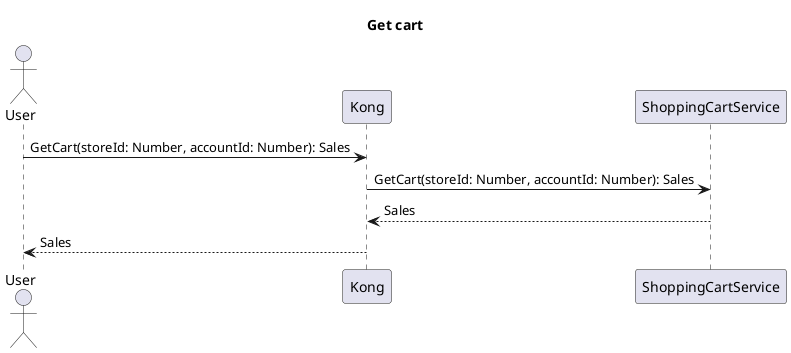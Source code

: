 @startuml get-cart
title Get cart
actor User

User -> Kong : GetCart(storeId: Number, accountId: Number): Sales
Kong -> ShoppingCartService : GetCart(storeId: Number, accountId: Number): Sales
ShoppingCartService --> Kong : Sales
Kong --> User : Sales
@enduml